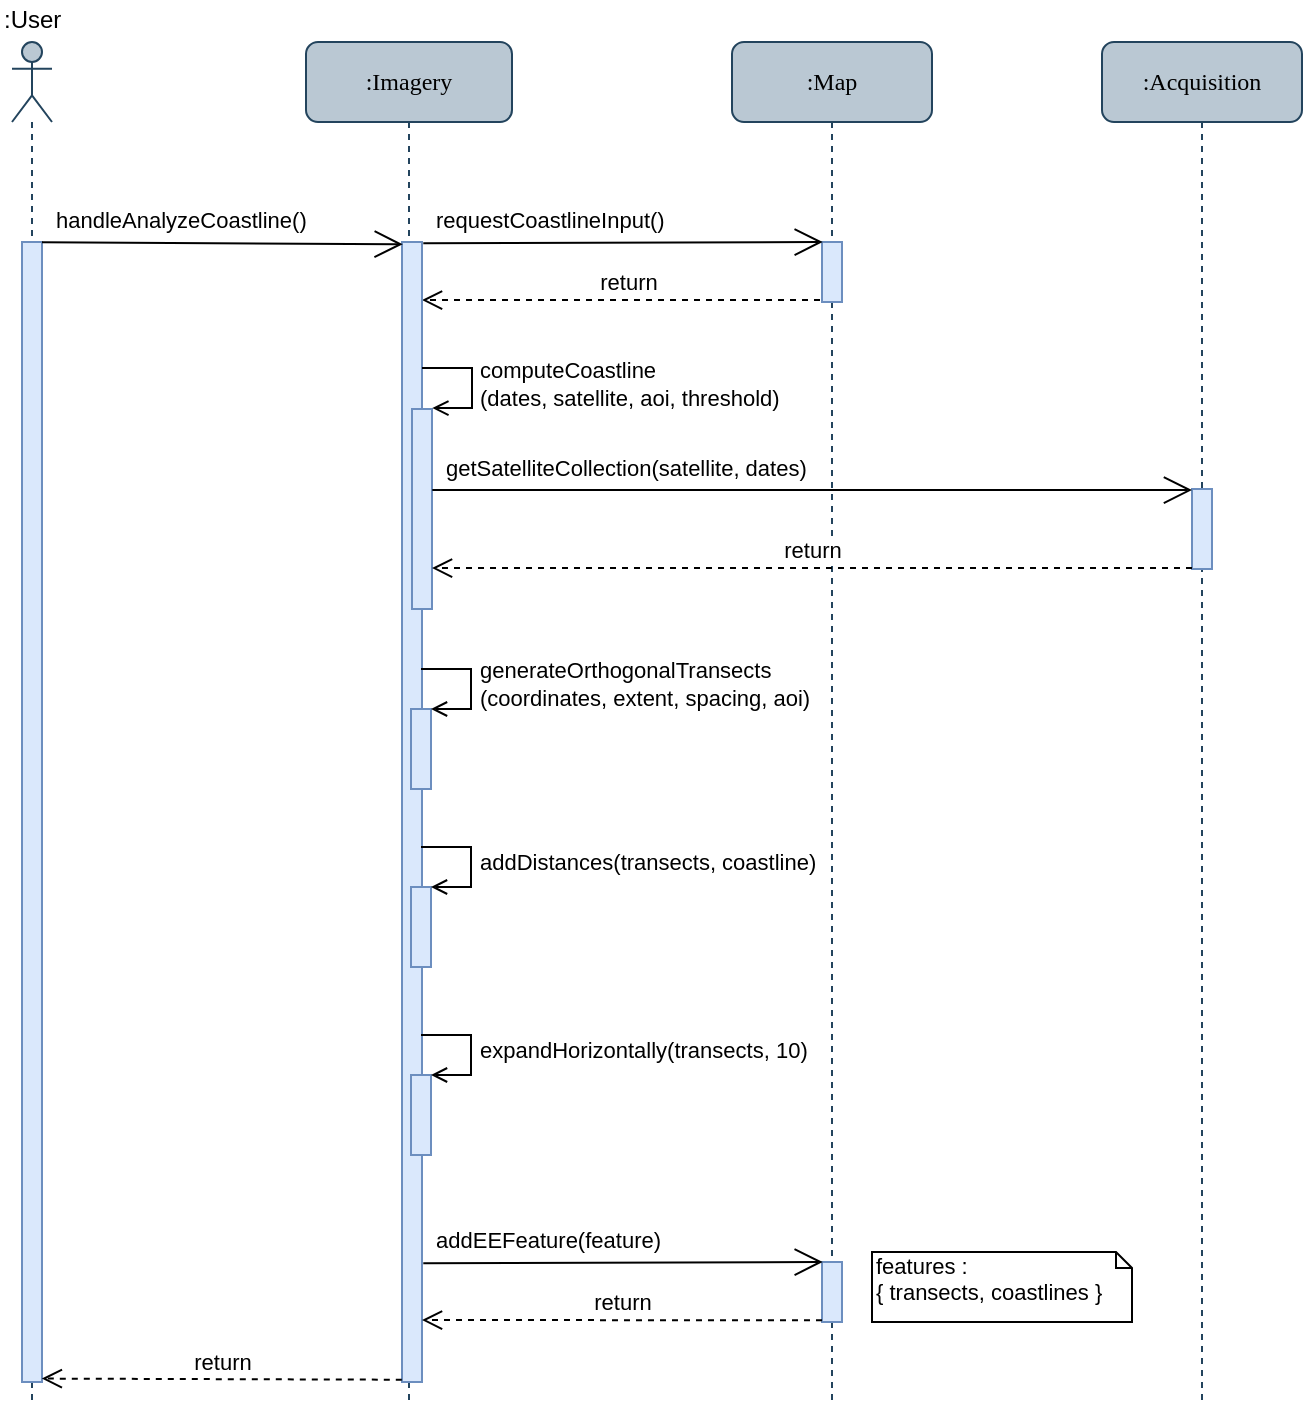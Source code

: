 <mxfile pages="1" version="11.2.9" type="device"><diagram name="sequence" id="13e1069c-82ec-6db2-03f1-153e76fe0fe0"><mxGraphModel dx="1673" dy="839" grid="1" gridSize="10" guides="1" tooltips="1" connect="1" arrows="1" fold="1" page="1" pageScale="1" pageWidth="1100" pageHeight="850" background="#ffffff" math="0" shadow="0"><root><mxCell id="0"/><mxCell id="1" parent="0"/><mxCell id="Nbv8HyM-VytdRdQHSwOe-26" value="return" style="html=1;verticalAlign=bottom;endArrow=open;dashed=1;endSize=8;exitX=0.5;exitY=0.967;exitDx=0;exitDy=0;exitPerimeter=0;" edge="1" parent="1" source="Nbv8HyM-VytdRdQHSwOe-3" target="7baba1c4bc27f4b0-9"><mxGeometry relative="1" as="geometry"><mxPoint x="400" y="220" as="targetPoint"/><mxPoint x="530" y="209" as="sourcePoint"/></mxGeometry></mxCell><mxCell id="7baba1c4bc27f4b0-8" value=":Imagery" style="shape=umlLifeline;perimeter=lifelinePerimeter;whiteSpace=wrap;html=1;container=1;collapsible=0;recursiveResize=0;outlineConnect=0;rounded=1;shadow=0;comic=0;labelBackgroundColor=none;strokeColor=#23445d;strokeWidth=1;fillColor=#bac8d3;fontFamily=Verdana;fontSize=12;align=center;" parent="1" vertex="1"><mxGeometry x="297" y="80" width="103" height="680" as="geometry"/></mxCell><mxCell id="7baba1c4bc27f4b0-9" value="" style="html=1;points=[];perimeter=orthogonalPerimeter;rounded=0;shadow=0;comic=0;labelBackgroundColor=none;strokeColor=#6c8ebf;strokeWidth=1;fillColor=#dae8fc;fontFamily=Verdana;fontSize=12;align=center;" parent="7baba1c4bc27f4b0-8" vertex="1"><mxGeometry x="48" y="100" width="10" height="570" as="geometry"/></mxCell><mxCell id="Nbv8HyM-VytdRdQHSwOe-28" value="" style="html=1;points=[];perimeter=orthogonalPerimeter;fillColor=#dae8fc;strokeColor=#6c8ebf;" vertex="1" parent="7baba1c4bc27f4b0-8"><mxGeometry x="53" y="183.5" width="10" height="100" as="geometry"/></mxCell><mxCell id="Nbv8HyM-VytdRdQHSwOe-29" value="computeCoastline&lt;br&gt;(dates, satellite, aoi, threshold)" style="edgeStyle=orthogonalEdgeStyle;html=1;align=left;spacingLeft=2;endArrow=open;rounded=0;entryX=1;entryY=0;endFill=0;" edge="1" parent="7baba1c4bc27f4b0-8"><mxGeometry relative="1" as="geometry"><mxPoint x="58" y="163" as="sourcePoint"/><Array as="points"><mxPoint x="83" y="163"/></Array><mxPoint x="63.167" y="183.024" as="targetPoint"/></mxGeometry></mxCell><mxCell id="Nbv8HyM-VytdRdQHSwOe-30" value="" style="html=1;points=[];perimeter=orthogonalPerimeter;fillColor=#dae8fc;strokeColor=#6c8ebf;" vertex="1" parent="7baba1c4bc27f4b0-8"><mxGeometry x="52.5" y="333.5" width="10" height="40" as="geometry"/></mxCell><mxCell id="Nbv8HyM-VytdRdQHSwOe-31" value="generateOrthogonalTransects&lt;br&gt;(coordinates, extent, spacing, aoi)" style="edgeStyle=orthogonalEdgeStyle;html=1;align=left;spacingLeft=2;endArrow=open;rounded=0;entryX=1;entryY=0;endFill=0;" edge="1" target="Nbv8HyM-VytdRdQHSwOe-30" parent="7baba1c4bc27f4b0-8"><mxGeometry relative="1" as="geometry"><mxPoint x="57.5" y="313.5" as="sourcePoint"/><Array as="points"><mxPoint x="82.5" y="313.5"/></Array></mxGeometry></mxCell><mxCell id="Nbv8HyM-VytdRdQHSwOe-34" value="" style="html=1;points=[];perimeter=orthogonalPerimeter;fillColor=#dae8fc;strokeColor=#6c8ebf;" vertex="1" parent="7baba1c4bc27f4b0-8"><mxGeometry x="52.5" y="422.5" width="10" height="40" as="geometry"/></mxCell><mxCell id="Nbv8HyM-VytdRdQHSwOe-35" value="addDistances(transects, coastline)" style="edgeStyle=orthogonalEdgeStyle;html=1;align=left;spacingLeft=2;endArrow=open;rounded=0;entryX=1;entryY=0;endFill=0;" edge="1" target="Nbv8HyM-VytdRdQHSwOe-34" parent="7baba1c4bc27f4b0-8"><mxGeometry relative="1" as="geometry"><mxPoint x="57.5" y="402.5" as="sourcePoint"/><Array as="points"><mxPoint x="82.5" y="402.5"/></Array></mxGeometry></mxCell><mxCell id="Nbv8HyM-VytdRdQHSwOe-38" value="" style="html=1;points=[];perimeter=orthogonalPerimeter;fillColor=#dae8fc;strokeColor=#6c8ebf;" vertex="1" parent="7baba1c4bc27f4b0-8"><mxGeometry x="52.5" y="516.5" width="10" height="40" as="geometry"/></mxCell><mxCell id="Nbv8HyM-VytdRdQHSwOe-39" value="expandHorizontally(transects, 10)" style="edgeStyle=orthogonalEdgeStyle;html=1;align=left;spacingLeft=2;endArrow=open;rounded=0;entryX=1;entryY=0;endFill=0;" edge="1" target="Nbv8HyM-VytdRdQHSwOe-38" parent="7baba1c4bc27f4b0-8"><mxGeometry relative="1" as="geometry"><mxPoint x="57.5" y="496.5" as="sourcePoint"/><Array as="points"><mxPoint x="82.5" y="496.5"/></Array></mxGeometry></mxCell><mxCell id="Nbv8HyM-VytdRdQHSwOe-2" value=":Map" style="shape=umlLifeline;perimeter=lifelinePerimeter;whiteSpace=wrap;html=1;container=1;collapsible=0;recursiveResize=0;outlineConnect=0;rounded=1;shadow=0;comic=0;labelBackgroundColor=none;strokeColor=#23445d;strokeWidth=1;fillColor=#bac8d3;fontFamily=Verdana;fontSize=12;align=center;" vertex="1" parent="1"><mxGeometry x="510" y="80" width="100" height="680" as="geometry"/></mxCell><mxCell id="Nbv8HyM-VytdRdQHSwOe-3" value="" style="html=1;points=[];perimeter=orthogonalPerimeter;rounded=0;shadow=0;comic=0;labelBackgroundColor=none;strokeColor=#6c8ebf;strokeWidth=1;fillColor=#dae8fc;fontFamily=Verdana;fontSize=12;align=center;" vertex="1" parent="Nbv8HyM-VytdRdQHSwOe-2"><mxGeometry x="45" y="100" width="10" height="30" as="geometry"/></mxCell><mxCell id="Nbv8HyM-VytdRdQHSwOe-50" value="" style="html=1;points=[];perimeter=orthogonalPerimeter;rounded=0;shadow=0;comic=0;labelBackgroundColor=none;strokeColor=#6c8ebf;strokeWidth=1;fillColor=#dae8fc;fontFamily=Verdana;fontSize=12;align=center;" vertex="1" parent="Nbv8HyM-VytdRdQHSwOe-2"><mxGeometry x="45" y="610" width="10" height="30" as="geometry"/></mxCell><mxCell id="Nbv8HyM-VytdRdQHSwOe-4" value=":Acquisition" style="shape=umlLifeline;perimeter=lifelinePerimeter;whiteSpace=wrap;html=1;container=1;collapsible=0;recursiveResize=0;outlineConnect=0;rounded=1;shadow=0;comic=0;labelBackgroundColor=none;strokeColor=#23445d;strokeWidth=1;fillColor=#bac8d3;fontFamily=Verdana;fontSize=12;align=center;" vertex="1" parent="1"><mxGeometry x="695" y="80" width="100" height="680" as="geometry"/></mxCell><mxCell id="Nbv8HyM-VytdRdQHSwOe-5" value="" style="html=1;points=[];perimeter=orthogonalPerimeter;rounded=0;shadow=0;comic=0;labelBackgroundColor=none;strokeColor=#6c8ebf;strokeWidth=1;fillColor=#dae8fc;fontFamily=Verdana;fontSize=12;align=center;" vertex="1" parent="Nbv8HyM-VytdRdQHSwOe-4"><mxGeometry x="45" y="223.5" width="10" height="40" as="geometry"/></mxCell><mxCell id="Nbv8HyM-VytdRdQHSwOe-15" value="" style="shape=umlLifeline;participant=umlActor;perimeter=lifelinePerimeter;whiteSpace=wrap;html=1;container=1;collapsible=0;recursiveResize=0;verticalAlign=top;spacingTop=36;labelBackgroundColor=#ffffff;outlineConnect=0;size=40;fillColor=#bac8d3;strokeColor=#23445d;" vertex="1" parent="1"><mxGeometry x="150" y="80" width="20" height="680" as="geometry"/></mxCell><mxCell id="Nbv8HyM-VytdRdQHSwOe-17" value="" style="html=1;points=[];perimeter=orthogonalPerimeter;fillColor=#dae8fc;strokeColor=#6c8ebf;" vertex="1" parent="Nbv8HyM-VytdRdQHSwOe-15"><mxGeometry x="5" y="100" width="10" height="570" as="geometry"/></mxCell><mxCell id="Nbv8HyM-VytdRdQHSwOe-16" value=":User" style="text;html=1;resizable=0;points=[];autosize=1;align=left;verticalAlign=top;spacingTop=-4;" vertex="1" parent="1"><mxGeometry x="144" y="59" width="40" height="20" as="geometry"/></mxCell><mxCell id="Nbv8HyM-VytdRdQHSwOe-21" value="" style="endArrow=open;endFill=1;endSize=12;html=1;exitX=1;exitY=-0.002;exitDx=0;exitDy=0;exitPerimeter=0;entryX=0.036;entryY=0.002;entryDx=0;entryDy=0;entryPerimeter=0;" edge="1" parent="1" target="7baba1c4bc27f4b0-9"><mxGeometry width="160" relative="1" as="geometry"><mxPoint x="165" y="180.12" as="sourcePoint"/><mxPoint x="340" y="181" as="targetPoint"/></mxGeometry></mxCell><mxCell id="Nbv8HyM-VytdRdQHSwOe-22" value="handleAnalyzeCoastline()" style="text;html=1;resizable=0;points=[];autosize=1;align=left;verticalAlign=top;spacingTop=-4;fontSize=11;" vertex="1" parent="1"><mxGeometry x="170" y="160" width="150" height="20" as="geometry"/></mxCell><mxCell id="Nbv8HyM-VytdRdQHSwOe-23" value="" style="endArrow=open;endFill=1;endSize=12;html=1;exitX=1.064;exitY=0.001;exitDx=0;exitDy=0;exitPerimeter=0;entryX=0.038;entryY=0;entryDx=0;entryDy=0;entryPerimeter=0;" edge="1" parent="1" source="7baba1c4bc27f4b0-9" target="Nbv8HyM-VytdRdQHSwOe-3"><mxGeometry width="160" relative="1" as="geometry"><mxPoint x="350" y="180" as="sourcePoint"/><mxPoint x="520" y="160" as="targetPoint"/></mxGeometry></mxCell><mxCell id="Nbv8HyM-VytdRdQHSwOe-24" value="requestCoastlineInput()" style="text;html=1;resizable=0;points=[];autosize=1;align=left;verticalAlign=top;spacingTop=-4;fontSize=11;" vertex="1" parent="1"><mxGeometry x="360" y="160" width="140" height="20" as="geometry"/></mxCell><mxCell id="Nbv8HyM-VytdRdQHSwOe-40" value="" style="endArrow=open;endFill=1;endSize=12;html=1;exitX=1.064;exitY=0.001;exitDx=0;exitDy=0;exitPerimeter=0;entryX=0;entryY=0.013;entryDx=0;entryDy=0;entryPerimeter=0;" edge="1" parent="1" target="Nbv8HyM-VytdRdQHSwOe-5"><mxGeometry width="160" relative="1" as="geometry"><mxPoint x="360.14" y="304.03" as="sourcePoint"/><mxPoint x="710" y="302.5" as="targetPoint"/></mxGeometry></mxCell><mxCell id="Nbv8HyM-VytdRdQHSwOe-41" value="getSatelliteCollection(satellite, dates)" style="text;html=1;resizable=0;points=[];autosize=1;align=left;verticalAlign=top;spacingTop=-4;fontSize=11;" vertex="1" parent="1"><mxGeometry x="364.5" y="283.5" width="200" height="10" as="geometry"/></mxCell><mxCell id="Nbv8HyM-VytdRdQHSwOe-42" value="return" style="html=1;verticalAlign=bottom;endArrow=open;dashed=1;endSize=8;exitX=0.5;exitY=0.967;exitDx=0;exitDy=0;exitPerimeter=0;" edge="1" parent="1"><mxGeometry relative="1" as="geometry"><mxPoint x="360" y="343.01" as="targetPoint"/><mxPoint x="740" y="343.01" as="sourcePoint"/></mxGeometry></mxCell><mxCell id="Nbv8HyM-VytdRdQHSwOe-49" value="return" style="html=1;verticalAlign=bottom;endArrow=open;dashed=1;endSize=8;exitX=0;exitY=0.971;exitDx=0;exitDy=0;exitPerimeter=0;" edge="1" source="Nbv8HyM-VytdRdQHSwOe-50" parent="1"><mxGeometry relative="1" as="geometry"><mxPoint x="355" y="719.01" as="targetPoint"/><mxPoint x="550" y="719" as="sourcePoint"/></mxGeometry></mxCell><mxCell id="Nbv8HyM-VytdRdQHSwOe-51" value="" style="endArrow=open;endFill=1;endSize=12;html=1;exitX=1.064;exitY=0.001;exitDx=0;exitDy=0;exitPerimeter=0;entryX=0.038;entryY=0;entryDx=0;entryDy=0;entryPerimeter=0;" edge="1" target="Nbv8HyM-VytdRdQHSwOe-50" parent="1"><mxGeometry width="160" relative="1" as="geometry"><mxPoint x="355.64" y="690.57" as="sourcePoint"/><mxPoint x="520" y="670" as="targetPoint"/></mxGeometry></mxCell><mxCell id="Nbv8HyM-VytdRdQHSwOe-52" value="addEEFeature(feature)" style="text;html=1;resizable=0;points=[];autosize=1;align=left;verticalAlign=top;spacingTop=-4;fontSize=11;" vertex="1" parent="1"><mxGeometry x="360" y="670" width="130" height="10" as="geometry"/></mxCell><mxCell id="Nbv8HyM-VytdRdQHSwOe-54" value="return" style="html=1;verticalAlign=bottom;endArrow=open;dashed=1;endSize=8;entryX=0.99;entryY=0.997;entryDx=0;entryDy=0;entryPerimeter=0;exitX=-0.01;exitY=0.998;exitDx=0;exitDy=0;exitPerimeter=0;" edge="1" parent="1" source="7baba1c4bc27f4b0-9" target="Nbv8HyM-VytdRdQHSwOe-17"><mxGeometry relative="1" as="geometry"><mxPoint x="170" y="749" as="targetPoint"/><mxPoint x="340" y="748" as="sourcePoint"/></mxGeometry></mxCell><mxCell id="Nbv8HyM-VytdRdQHSwOe-55" value="features :&lt;br&gt;{ transects, coastlines }" style="shape=note;whiteSpace=wrap;html=1;size=8;verticalAlign=top;align=left;spacingTop=-6;fontSize=11;" vertex="1" parent="1"><mxGeometry x="580" y="685" width="130" height="35" as="geometry"/></mxCell></root></mxGraphModel></diagram></mxfile>